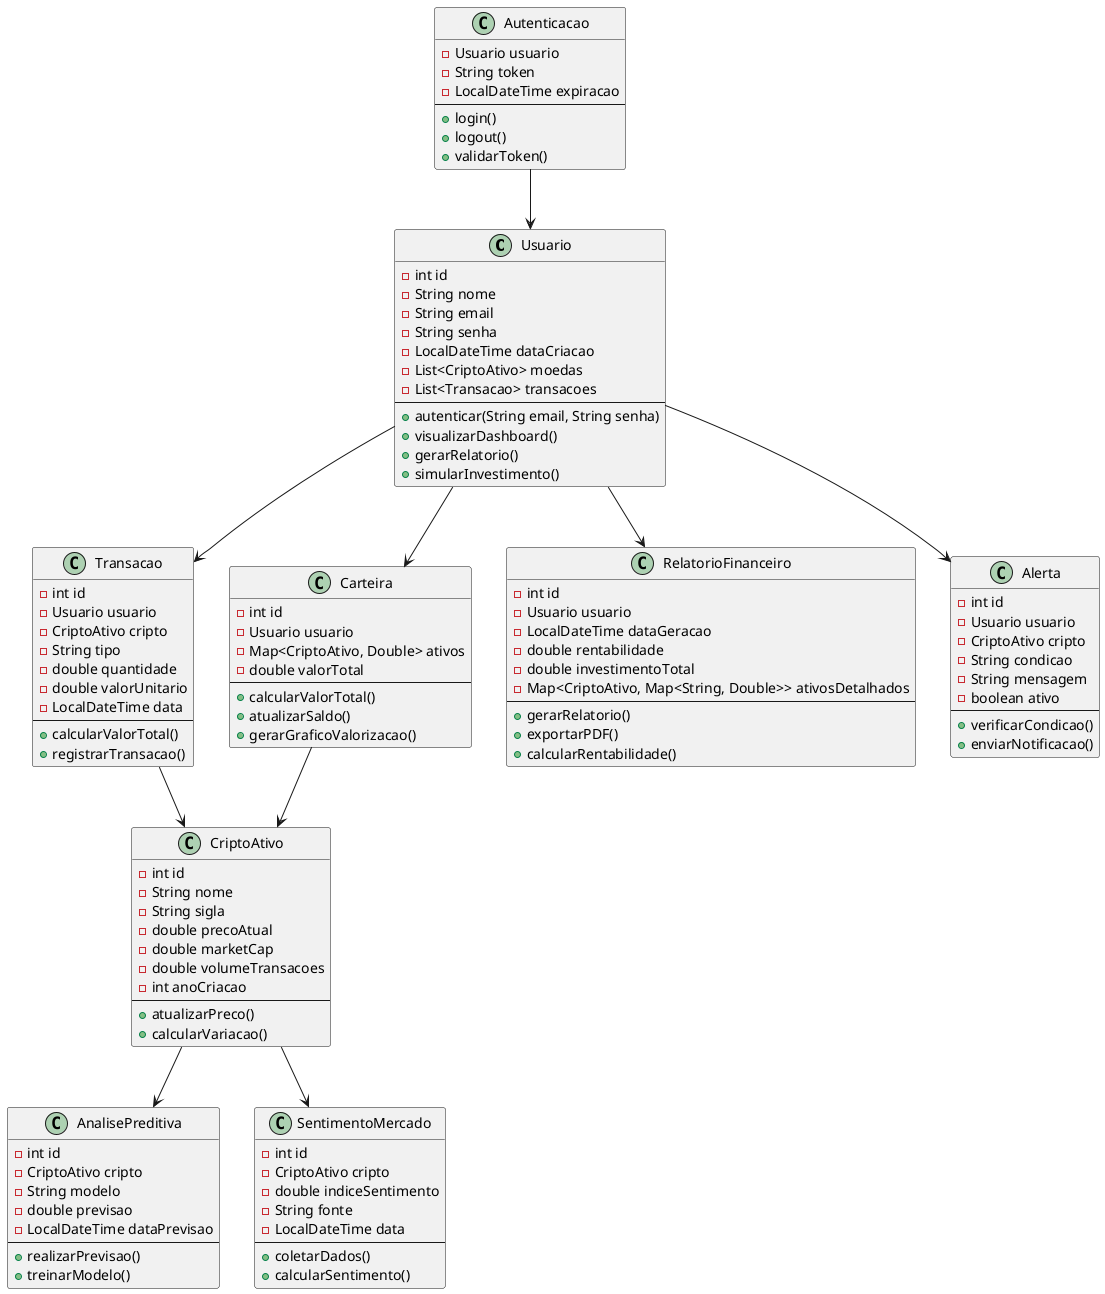 @startuml

class Usuario {
    - int id
    - String nome
    - String email
    - String senha
    - LocalDateTime dataCriacao
    - List<CriptoAtivo> moedas
    - List<Transacao> transacoes
    --
    + autenticar(String email, String senha)
    + visualizarDashboard()
    + gerarRelatorio()
    + simularInvestimento()
}

class CriptoAtivo {
    - int id
    - String nome
    - String sigla
    - double precoAtual
    - double marketCap
    - double volumeTransacoes
    - int anoCriacao
    --
    + atualizarPreco()
    + calcularVariacao()
}

class Transacao {
    - int id
    - Usuario usuario
    - CriptoAtivo cripto
    - String tipo
    - double quantidade
    - double valorUnitario
    - LocalDateTime data
    --
    + calcularValorTotal()
    + registrarTransacao()
}

class Carteira {
    - int id
    - Usuario usuario
    - Map<CriptoAtivo, Double> ativos
    - double valorTotal
    --
    + calcularValorTotal()
    + atualizarSaldo()
    + gerarGraficoValorizacao()
}

class RelatorioFinanceiro {
    - int id
    - Usuario usuario
    - LocalDateTime dataGeracao
    - double rentabilidade
    - double investimentoTotal
    - Map<CriptoAtivo, Map<String, Double>> ativosDetalhados
    --
    + gerarRelatorio()
    + exportarPDF()
    + calcularRentabilidade()
}

class Alerta {
    - int id
    - Usuario usuario
    - CriptoAtivo cripto
    - String condicao
    - String mensagem
    - boolean ativo
    --
    + verificarCondicao()
    + enviarNotificacao()
}

class AnalisePreditiva {
    - int id
    - CriptoAtivo cripto
    - String modelo
    - double previsao
    - LocalDateTime dataPrevisao
    --
    + realizarPrevisao()
    + treinarModelo()
}

class SentimentoMercado {
    - int id
    - CriptoAtivo cripto
    - double indiceSentimento
    - String fonte
    - LocalDateTime data
    --
    + coletarDados()
    + calcularSentimento()
}

class Autenticacao {
    - Usuario usuario
    - String token
    - LocalDateTime expiracao
    --
    + login()
    + logout()
    + validarToken()
}

Usuario --> Carteira
Usuario --> Transacao
Usuario --> RelatorioFinanceiro
Usuario --> Alerta
Carteira --> CriptoAtivo
Transacao --> CriptoAtivo
CriptoAtivo --> AnalisePreditiva
CriptoAtivo --> SentimentoMercado
Autenticacao --> Usuario

@enduml
